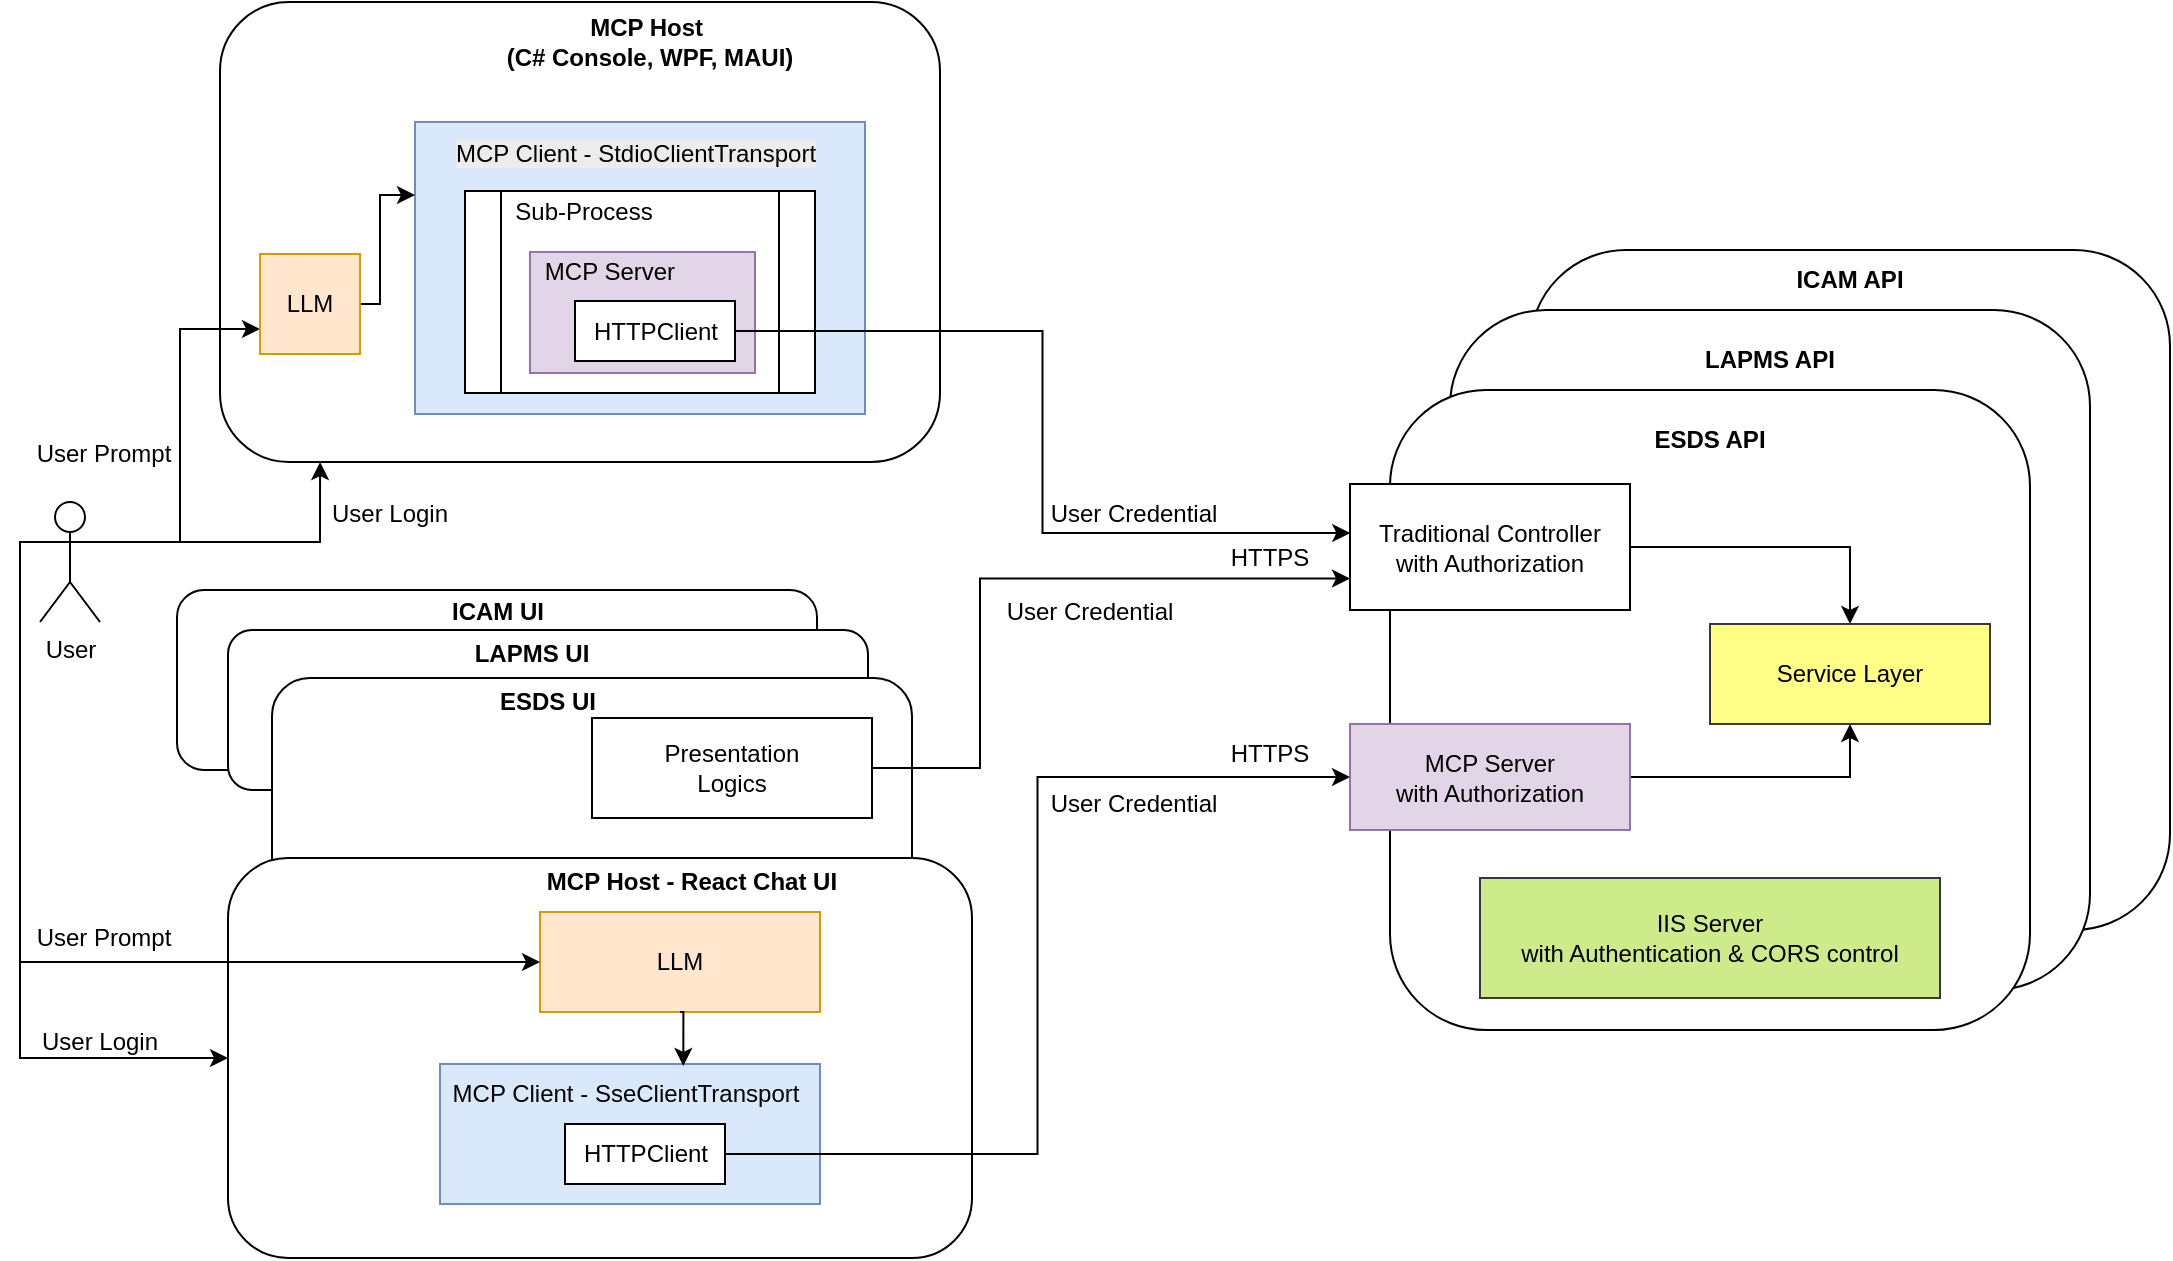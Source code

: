 <mxfile version="27.1.6">
  <diagram name="Page-1" id="uh65TyTY85p8gM1kPZyq">
    <mxGraphModel dx="1446" dy="835" grid="1" gridSize="10" guides="1" tooltips="1" connect="1" arrows="1" fold="1" page="1" pageScale="1" pageWidth="1169" pageHeight="827" math="0" shadow="0">
      <root>
        <mxCell id="0" />
        <mxCell id="1" parent="0" />
        <mxCell id="l2-6AkJiiqIOD9OER1zm-8" value="" style="rounded=1;whiteSpace=wrap;html=1;" parent="1" vertex="1">
          <mxGeometry x="795" y="154" width="320" height="340" as="geometry" />
        </mxCell>
        <mxCell id="l2-6AkJiiqIOD9OER1zm-9" value="" style="rounded=1;whiteSpace=wrap;html=1;" parent="1" vertex="1">
          <mxGeometry x="755" y="184" width="320" height="340" as="geometry" />
        </mxCell>
        <mxCell id="l2-6AkJiiqIOD9OER1zm-10" value="" style="rounded=1;whiteSpace=wrap;html=1;" parent="1" vertex="1">
          <mxGeometry x="725" y="224" width="320" height="320" as="geometry" />
        </mxCell>
        <mxCell id="l2-6AkJiiqIOD9OER1zm-11" value="ESDS API" style="text;html=1;align=center;verticalAlign=middle;whiteSpace=wrap;rounded=0;fontStyle=1" parent="1" vertex="1">
          <mxGeometry x="816.25" y="234" width="137.5" height="30" as="geometry" />
        </mxCell>
        <mxCell id="l2-6AkJiiqIOD9OER1zm-12" value="ICAM API" style="text;html=1;align=center;verticalAlign=middle;whiteSpace=wrap;rounded=0;fontStyle=1" parent="1" vertex="1">
          <mxGeometry x="895" y="154" width="120" height="30" as="geometry" />
        </mxCell>
        <mxCell id="l2-6AkJiiqIOD9OER1zm-13" value="LAPMS API" style="text;html=1;align=center;verticalAlign=middle;whiteSpace=wrap;rounded=0;fontStyle=1" parent="1" vertex="1">
          <mxGeometry x="855" y="194" width="120" height="30" as="geometry" />
        </mxCell>
        <mxCell id="l2-6AkJiiqIOD9OER1zm-17" style="edgeStyle=orthogonalEdgeStyle;rounded=0;orthogonalLoop=1;jettySize=auto;html=1;exitX=1;exitY=0.5;exitDx=0;exitDy=0;entryX=0.5;entryY=0;entryDx=0;entryDy=0;" parent="1" source="l2-6AkJiiqIOD9OER1zm-14" target="l2-6AkJiiqIOD9OER1zm-16" edge="1">
          <mxGeometry relative="1" as="geometry" />
        </mxCell>
        <mxCell id="l2-6AkJiiqIOD9OER1zm-14" value="Traditional&amp;nbsp;&lt;span style=&quot;background-color: transparent; color: light-dark(rgb(0, 0, 0), rgb(255, 255, 255));&quot;&gt;Controller&lt;/span&gt;&lt;div&gt;&lt;span style=&quot;background-color: transparent; color: light-dark(rgb(0, 0, 0), rgb(255, 255, 255));&quot;&gt;with Authorization&lt;/span&gt;&lt;/div&gt;" style="rounded=0;whiteSpace=wrap;html=1;" parent="1" vertex="1">
          <mxGeometry x="705" y="271" width="140" height="63" as="geometry" />
        </mxCell>
        <mxCell id="l2-6AkJiiqIOD9OER1zm-18" style="edgeStyle=orthogonalEdgeStyle;rounded=0;orthogonalLoop=1;jettySize=auto;html=1;exitX=1;exitY=0.5;exitDx=0;exitDy=0;entryX=0.5;entryY=1;entryDx=0;entryDy=0;" parent="1" source="l2-6AkJiiqIOD9OER1zm-15" target="l2-6AkJiiqIOD9OER1zm-16" edge="1">
          <mxGeometry relative="1" as="geometry" />
        </mxCell>
        <mxCell id="l2-6AkJiiqIOD9OER1zm-15" value="MCP Server&lt;div&gt;with Authorization&lt;/div&gt;" style="rounded=0;whiteSpace=wrap;html=1;fillColor=#e1d5e7;strokeColor=#9673a6;" parent="1" vertex="1">
          <mxGeometry x="705" y="391" width="140" height="53" as="geometry" />
        </mxCell>
        <mxCell id="l2-6AkJiiqIOD9OER1zm-16" value="Service Layer" style="rounded=0;whiteSpace=wrap;html=1;fillColor=#ffff88;strokeColor=#36393d;" parent="1" vertex="1">
          <mxGeometry x="885" y="341" width="140" height="50" as="geometry" />
        </mxCell>
        <mxCell id="l2-6AkJiiqIOD9OER1zm-19" value="IIS Server&lt;div&gt;with Authentication&amp;nbsp;&lt;span style=&quot;background-color: transparent; color: light-dark(rgb(0, 0, 0), rgb(255, 255, 255));&quot;&gt;&amp;amp; CORS control&lt;/span&gt;&lt;/div&gt;" style="rounded=0;whiteSpace=wrap;html=1;fillColor=#cdeb8b;strokeColor=#36393d;" parent="1" vertex="1">
          <mxGeometry x="770" y="468" width="230" height="60" as="geometry" />
        </mxCell>
        <mxCell id="l2-6AkJiiqIOD9OER1zm-37" value="HTTPS" style="text;html=1;align=center;verticalAlign=middle;whiteSpace=wrap;rounded=0;" parent="1" vertex="1">
          <mxGeometry x="625" y="391" width="80" height="30" as="geometry" />
        </mxCell>
        <mxCell id="l2-6AkJiiqIOD9OER1zm-38" value="HTTPS" style="text;html=1;align=center;verticalAlign=middle;whiteSpace=wrap;rounded=0;" parent="1" vertex="1">
          <mxGeometry x="625" y="293" width="80" height="30" as="geometry" />
        </mxCell>
        <mxCell id="l2-6AkJiiqIOD9OER1zm-39" value="User Credential" style="text;html=1;align=center;verticalAlign=middle;whiteSpace=wrap;rounded=0;" parent="1" vertex="1">
          <mxGeometry x="525" y="320" width="100" height="30" as="geometry" />
        </mxCell>
        <mxCell id="oO5nvzARquD6Q7ec_IVk-21" value="User Credential" style="text;html=1;align=center;verticalAlign=middle;whiteSpace=wrap;rounded=0;" parent="1" vertex="1">
          <mxGeometry x="547" y="416" width="100" height="30" as="geometry" />
        </mxCell>
        <mxCell id="dQ9prLmjWaKpxlyJ_EO8-7" value="User Credential" style="text;html=1;align=center;verticalAlign=middle;whiteSpace=wrap;rounded=0;" parent="1" vertex="1">
          <mxGeometry x="547" y="271" width="100" height="30" as="geometry" />
        </mxCell>
        <mxCell id="l2-6AkJiiqIOD9OER1zm-1" value="" style="rounded=1;whiteSpace=wrap;html=1;" parent="1" vertex="1">
          <mxGeometry x="140" y="30" width="360" height="230" as="geometry" />
        </mxCell>
        <mxCell id="l2-6AkJiiqIOD9OER1zm-2" value="MCP Host&amp;nbsp;&lt;div&gt;(C# Console, WPF, MAUI)&lt;/div&gt;" style="text;html=1;align=center;verticalAlign=middle;whiteSpace=wrap;rounded=0;fontStyle=1" parent="1" vertex="1">
          <mxGeometry x="275" y="30" width="160" height="40" as="geometry" />
        </mxCell>
        <mxCell id="l2-6AkJiiqIOD9OER1zm-6" value="" style="rounded=0;whiteSpace=wrap;html=1;labelBackgroundColor=none;fillColor=#dae8fc;strokeColor=#6c8ebf;" parent="1" vertex="1">
          <mxGeometry x="237.5" y="90" width="225" height="146" as="geometry" />
        </mxCell>
        <mxCell id="l2-6AkJiiqIOD9OER1zm-56" value="&lt;span style=&quot;color: rgb(0, 0, 0); font-family: Helvetica; font-size: 12px; font-style: normal; font-variant-ligatures: normal; font-variant-caps: normal; font-weight: 400; letter-spacing: normal; orphans: 2; text-align: center; text-indent: 0px; text-transform: none; widows: 2; word-spacing: 0px; -webkit-text-stroke-width: 0px; white-space: normal; background-color: rgb(236, 236, 236); text-decoration-thickness: initial; text-decoration-style: initial; text-decoration-color: initial; float: none; display: inline !important;&quot;&gt;MCP Client -&amp;nbsp;&lt;/span&gt;&lt;span style=&quot;background-color: light-dark(rgb(236, 236, 236), rgb(34, 34, 34)); color: light-dark(rgb(0, 0, 0), rgb(237, 237, 237));&quot;&gt;StdioClientTransport&lt;/span&gt;" style="text;html=1;align=center;verticalAlign=middle;whiteSpace=wrap;rounded=0;" parent="1" vertex="1">
          <mxGeometry x="242.5" y="86" width="210" height="40" as="geometry" />
        </mxCell>
        <mxCell id="l2-6AkJiiqIOD9OER1zm-4" value="" style="shape=process;whiteSpace=wrap;html=1;backgroundOutline=1;" parent="1" vertex="1">
          <mxGeometry x="262.5" y="124.5" width="175" height="101" as="geometry" />
        </mxCell>
        <mxCell id="l2-6AkJiiqIOD9OER1zm-5" value="Sub-Process" style="text;html=1;align=center;verticalAlign=middle;whiteSpace=wrap;rounded=0;" parent="1" vertex="1">
          <mxGeometry x="281.5" y="119.5" width="80" height="30" as="geometry" />
        </mxCell>
        <mxCell id="l2-6AkJiiqIOD9OER1zm-55" value="" style="rounded=0;whiteSpace=wrap;html=1;fillColor=#e1d5e7;strokeColor=#9673a6;" parent="1" vertex="1">
          <mxGeometry x="295" y="155" width="112.5" height="60.5" as="geometry" />
        </mxCell>
        <mxCell id="l2-6AkJiiqIOD9OER1zm-58" value="HTTPClient" style="rounded=0;whiteSpace=wrap;html=1;" parent="1" vertex="1">
          <mxGeometry x="317.5" y="179.5" width="80" height="30" as="geometry" />
        </mxCell>
        <mxCell id="l2-6AkJiiqIOD9OER1zm-59" value="MCP Server" style="text;html=1;align=center;verticalAlign=middle;whiteSpace=wrap;rounded=0;" parent="1" vertex="1">
          <mxGeometry x="295" y="149.5" width="80" height="30" as="geometry" />
        </mxCell>
        <mxCell id="Z9I_qMcYkMG4dHEdQTgv-28" style="edgeStyle=orthogonalEdgeStyle;rounded=0;orthogonalLoop=1;jettySize=auto;html=1;exitX=1;exitY=0.333;exitDx=0;exitDy=0;exitPerimeter=0;entryX=0;entryY=0.75;entryDx=0;entryDy=0;" edge="1" parent="1" source="l2-6AkJiiqIOD9OER1zm-41" target="Z9I_qMcYkMG4dHEdQTgv-21">
          <mxGeometry relative="1" as="geometry" />
        </mxCell>
        <mxCell id="l2-6AkJiiqIOD9OER1zm-41" value="User" style="shape=umlActor;verticalLabelPosition=bottom;verticalAlign=top;html=1;outlineConnect=0;" parent="1" vertex="1">
          <mxGeometry x="50" y="280" width="30" height="60" as="geometry" />
        </mxCell>
        <mxCell id="Z9I_qMcYkMG4dHEdQTgv-30" style="edgeStyle=orthogonalEdgeStyle;rounded=0;orthogonalLoop=1;jettySize=auto;html=1;entryX=0;entryY=0.25;entryDx=0;entryDy=0;" edge="1" parent="1" source="Z9I_qMcYkMG4dHEdQTgv-21" target="l2-6AkJiiqIOD9OER1zm-6">
          <mxGeometry relative="1" as="geometry">
            <Array as="points">
              <mxPoint x="220" y="181" />
              <mxPoint x="220" y="127" />
            </Array>
          </mxGeometry>
        </mxCell>
        <mxCell id="Z9I_qMcYkMG4dHEdQTgv-21" value="LLM" style="rounded=0;whiteSpace=wrap;html=1;fillColor=#ffe6cc;strokeColor=#d79b00;" vertex="1" parent="1">
          <mxGeometry x="160" y="156" width="50" height="50" as="geometry" />
        </mxCell>
        <mxCell id="Z9I_qMcYkMG4dHEdQTgv-22" value="User&amp;nbsp;&lt;span style=&quot;background-color: transparent; color: light-dark(rgb(0, 0, 0), rgb(255, 255, 255));&quot;&gt;Prompt&lt;/span&gt;" style="text;html=1;align=center;verticalAlign=middle;whiteSpace=wrap;rounded=0;" vertex="1" parent="1">
          <mxGeometry x="51.5" y="241" width="60" height="30" as="geometry" />
        </mxCell>
        <mxCell id="Z9I_qMcYkMG4dHEdQTgv-27" value="User Login" style="text;html=1;align=center;verticalAlign=middle;whiteSpace=wrap;rounded=0;" vertex="1" parent="1">
          <mxGeometry x="30" y="535" width="100" height="30" as="geometry" />
        </mxCell>
        <mxCell id="Z9I_qMcYkMG4dHEdQTgv-29" value="User Login" style="text;html=1;align=center;verticalAlign=middle;whiteSpace=wrap;rounded=0;" vertex="1" parent="1">
          <mxGeometry x="175" y="271" width="100" height="30" as="geometry" />
        </mxCell>
        <mxCell id="l2-6AkJiiqIOD9OER1zm-21" value="" style="rounded=1;whiteSpace=wrap;html=1;" parent="1" vertex="1">
          <mxGeometry x="118.5" y="324" width="320" height="90" as="geometry" />
        </mxCell>
        <mxCell id="l2-6AkJiiqIOD9OER1zm-22" value="" style="rounded=1;whiteSpace=wrap;html=1;" parent="1" vertex="1">
          <mxGeometry x="144" y="344" width="320" height="80" as="geometry" />
        </mxCell>
        <mxCell id="l2-6AkJiiqIOD9OER1zm-25" value="ICAM UI" style="text;html=1;align=center;verticalAlign=middle;whiteSpace=wrap;rounded=0;fontStyle=1" parent="1" vertex="1">
          <mxGeometry x="218.5" y="320" width="120" height="30" as="geometry" />
        </mxCell>
        <mxCell id="l2-6AkJiiqIOD9OER1zm-26" value="LAPMS UI" style="text;html=1;align=center;verticalAlign=middle;whiteSpace=wrap;rounded=0;fontStyle=1" parent="1" vertex="1">
          <mxGeometry x="236" y="341" width="120" height="30" as="geometry" />
        </mxCell>
        <mxCell id="oO5nvzARquD6Q7ec_IVk-1" value="" style="rounded=1;whiteSpace=wrap;html=1;" parent="1" vertex="1">
          <mxGeometry x="166" y="368" width="320" height="126" as="geometry" />
        </mxCell>
        <mxCell id="l2-6AkJiiqIOD9OER1zm-24" value="ESDS UI" style="text;html=1;align=center;verticalAlign=middle;whiteSpace=wrap;rounded=0;fontStyle=1" parent="1" vertex="1">
          <mxGeometry x="235.25" y="365" width="137.5" height="30" as="geometry" />
        </mxCell>
        <mxCell id="oO5nvzARquD6Q7ec_IVk-4" value="Presentation&lt;div&gt;Logics&lt;/div&gt;" style="rounded=0;whiteSpace=wrap;html=1;" parent="1" vertex="1">
          <mxGeometry x="326" y="388" width="140" height="50" as="geometry" />
        </mxCell>
        <mxCell id="l2-6AkJiiqIOD9OER1zm-23" value="" style="rounded=1;whiteSpace=wrap;html=1;" parent="1" vertex="1">
          <mxGeometry x="144" y="458" width="372" height="200" as="geometry" />
        </mxCell>
        <mxCell id="l2-6AkJiiqIOD9OER1zm-7" value="" style="rounded=0;whiteSpace=wrap;html=1;fillColor=#dae8fc;strokeColor=#6c8ebf;" parent="1" vertex="1">
          <mxGeometry x="250" y="561" width="190" height="70" as="geometry" />
        </mxCell>
        <mxCell id="l2-6AkJiiqIOD9OER1zm-61" value="MCP Client -&amp;nbsp;&lt;span style=&quot;background-color: transparent; color: light-dark(rgb(0, 0, 0), rgb(255, 255, 255));&quot;&gt;SseClientTransport&lt;/span&gt;" style="text;html=1;align=center;verticalAlign=middle;whiteSpace=wrap;rounded=0;" parent="1" vertex="1">
          <mxGeometry x="252.5" y="561" width="180" height="30" as="geometry" />
        </mxCell>
        <mxCell id="l2-6AkJiiqIOD9OER1zm-62" value="HTTPClient" style="rounded=0;whiteSpace=wrap;html=1;" parent="1" vertex="1">
          <mxGeometry x="312.5" y="591" width="80" height="30" as="geometry" />
        </mxCell>
        <mxCell id="oO5nvzARquD6Q7ec_IVk-9" value="LLM" style="rounded=0;whiteSpace=wrap;html=1;fillColor=#ffe6cc;strokeColor=#d79b00;" parent="1" vertex="1">
          <mxGeometry x="300" y="485" width="140" height="50" as="geometry" />
        </mxCell>
        <mxCell id="oO5nvzARquD6Q7ec_IVk-13" value="User Prompt" style="text;html=1;align=center;verticalAlign=middle;whiteSpace=wrap;rounded=0;" parent="1" vertex="1">
          <mxGeometry x="38.5" y="483" width="86" height="30" as="geometry" />
        </mxCell>
        <mxCell id="oO5nvzARquD6Q7ec_IVk-14" style="edgeStyle=orthogonalEdgeStyle;rounded=0;orthogonalLoop=1;jettySize=auto;html=1;exitX=0.5;exitY=1;exitDx=0;exitDy=0;entryX=0.662;entryY=0.033;entryDx=0;entryDy=0;entryPerimeter=0;" parent="1" source="oO5nvzARquD6Q7ec_IVk-9" target="l2-6AkJiiqIOD9OER1zm-61" edge="1">
          <mxGeometry relative="1" as="geometry" />
        </mxCell>
        <mxCell id="oO5nvzARquD6Q7ec_IVk-2" value="MCP Host - React Chat UI" style="text;html=1;align=center;verticalAlign=middle;whiteSpace=wrap;rounded=0;fontStyle=1" parent="1" vertex="1">
          <mxGeometry x="301" y="455" width="150" height="30" as="geometry" />
        </mxCell>
        <mxCell id="Z9I_qMcYkMG4dHEdQTgv-26" style="edgeStyle=orthogonalEdgeStyle;rounded=0;orthogonalLoop=1;jettySize=auto;html=1;" edge="1" parent="1" target="l2-6AkJiiqIOD9OER1zm-23">
          <mxGeometry relative="1" as="geometry">
            <mxPoint x="40" y="510" as="sourcePoint" />
            <Array as="points">
              <mxPoint x="40" y="558" />
            </Array>
          </mxGeometry>
        </mxCell>
        <mxCell id="dQ9prLmjWaKpxlyJ_EO8-4" style="edgeStyle=orthogonalEdgeStyle;rounded=0;orthogonalLoop=1;jettySize=auto;html=1;exitX=1;exitY=0.5;exitDx=0;exitDy=0;entryX=0;entryY=0.75;entryDx=0;entryDy=0;" parent="1" source="oO5nvzARquD6Q7ec_IVk-4" target="l2-6AkJiiqIOD9OER1zm-14" edge="1">
          <mxGeometry relative="1" as="geometry">
            <Array as="points">
              <mxPoint x="520" y="413" />
              <mxPoint x="520" y="318" />
            </Array>
          </mxGeometry>
        </mxCell>
        <mxCell id="oO5nvzARquD6Q7ec_IVk-12" style="edgeStyle=orthogonalEdgeStyle;rounded=0;orthogonalLoop=1;jettySize=auto;html=1;entryX=0;entryY=0.5;entryDx=0;entryDy=0;exitX=0;exitY=0.333;exitDx=0;exitDy=0;exitPerimeter=0;" parent="1" source="l2-6AkJiiqIOD9OER1zm-41" target="oO5nvzARquD6Q7ec_IVk-9" edge="1">
          <mxGeometry relative="1" as="geometry">
            <Array as="points">
              <mxPoint x="40" y="300" />
              <mxPoint x="40" y="510" />
            </Array>
            <mxPoint x="40" y="280" as="sourcePoint" />
          </mxGeometry>
        </mxCell>
        <mxCell id="dQ9prLmjWaKpxlyJ_EO8-6" style="edgeStyle=orthogonalEdgeStyle;rounded=0;orthogonalLoop=1;jettySize=auto;html=1;exitX=1;exitY=0.5;exitDx=0;exitDy=0;entryX=0.001;entryY=0.389;entryDx=0;entryDy=0;entryPerimeter=0;" parent="1" source="l2-6AkJiiqIOD9OER1zm-58" target="l2-6AkJiiqIOD9OER1zm-14" edge="1">
          <mxGeometry relative="1" as="geometry" />
        </mxCell>
        <mxCell id="dQ9prLmjWaKpxlyJ_EO8-5" style="edgeStyle=orthogonalEdgeStyle;rounded=0;orthogonalLoop=1;jettySize=auto;html=1;exitX=1;exitY=0.5;exitDx=0;exitDy=0;entryX=0;entryY=0.5;entryDx=0;entryDy=0;" parent="1" source="l2-6AkJiiqIOD9OER1zm-62" target="l2-6AkJiiqIOD9OER1zm-15" edge="1">
          <mxGeometry relative="1" as="geometry" />
        </mxCell>
        <mxCell id="Z9I_qMcYkMG4dHEdQTgv-31" style="edgeStyle=orthogonalEdgeStyle;rounded=0;orthogonalLoop=1;jettySize=auto;html=1;exitX=1;exitY=0.333;exitDx=0;exitDy=0;exitPerimeter=0;entryX=0.139;entryY=1;entryDx=0;entryDy=0;entryPerimeter=0;" edge="1" parent="1" source="l2-6AkJiiqIOD9OER1zm-41" target="l2-6AkJiiqIOD9OER1zm-1">
          <mxGeometry relative="1" as="geometry" />
        </mxCell>
      </root>
    </mxGraphModel>
  </diagram>
</mxfile>
